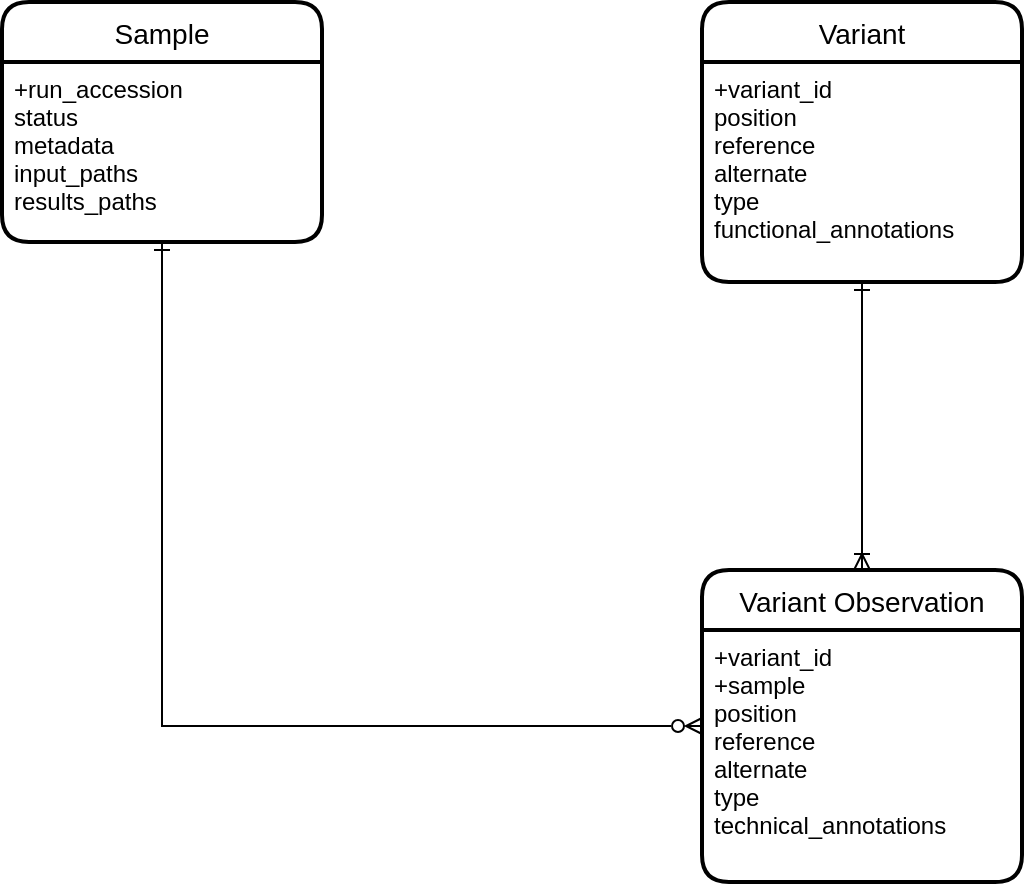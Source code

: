 <mxfile version="20.6.0" type="device"><diagram id="ankNNXFMJHDBPaJ6wmUz" name="Page-1"><mxGraphModel dx="2062" dy="1133" grid="1" gridSize="10" guides="1" tooltips="1" connect="1" arrows="1" fold="1" page="1" pageScale="1" pageWidth="1169" pageHeight="827" math="0" shadow="0"><root><mxCell id="0"/><mxCell id="1" parent="0"/><mxCell id="2XVoT6eejUugFcepBmuk-1" value="Sample" style="swimlane;childLayout=stackLayout;horizontal=1;startSize=30;horizontalStack=0;rounded=1;fontSize=14;fontStyle=0;strokeWidth=2;resizeParent=0;resizeLast=1;shadow=0;dashed=0;align=center;" vertex="1" parent="1"><mxGeometry x="180" y="130" width="160" height="120" as="geometry"/></mxCell><mxCell id="2XVoT6eejUugFcepBmuk-2" value="+run_accession&#10;status&#10;metadata&#10;input_paths&#10;results_paths" style="align=left;strokeColor=none;fillColor=none;spacingLeft=4;fontSize=12;verticalAlign=top;resizable=0;rotatable=0;part=1;" vertex="1" parent="2XVoT6eejUugFcepBmuk-1"><mxGeometry y="30" width="160" height="90" as="geometry"/></mxCell><mxCell id="2XVoT6eejUugFcepBmuk-4" value="Variant" style="swimlane;childLayout=stackLayout;horizontal=1;startSize=30;horizontalStack=0;rounded=1;fontSize=14;fontStyle=0;strokeWidth=2;resizeParent=0;resizeLast=1;shadow=0;dashed=0;align=center;" vertex="1" parent="1"><mxGeometry x="530" y="130" width="160" height="140" as="geometry"/></mxCell><mxCell id="2XVoT6eejUugFcepBmuk-5" value="+variant_id&#10;position&#10;reference&#10;alternate&#10;type&#10;functional_annotations" style="align=left;strokeColor=none;fillColor=none;spacingLeft=4;fontSize=12;verticalAlign=top;resizable=0;rotatable=0;part=1;" vertex="1" parent="2XVoT6eejUugFcepBmuk-4"><mxGeometry y="30" width="160" height="110" as="geometry"/></mxCell><mxCell id="2XVoT6eejUugFcepBmuk-9" style="edgeStyle=orthogonalEdgeStyle;rounded=0;orthogonalLoop=1;jettySize=auto;html=1;entryX=0.5;entryY=1;entryDx=0;entryDy=0;endArrow=ERone;endFill=0;startArrow=ERoneToMany;startFill=0;" edge="1" parent="1" source="2XVoT6eejUugFcepBmuk-7" target="2XVoT6eejUugFcepBmuk-5"><mxGeometry relative="1" as="geometry"/></mxCell><mxCell id="2XVoT6eejUugFcepBmuk-13" style="edgeStyle=orthogonalEdgeStyle;rounded=0;orthogonalLoop=1;jettySize=auto;html=1;entryX=0.5;entryY=1;entryDx=0;entryDy=0;endArrow=ERone;endFill=0;startArrow=ERzeroToMany;startFill=0;" edge="1" parent="1" source="2XVoT6eejUugFcepBmuk-7" target="2XVoT6eejUugFcepBmuk-2"><mxGeometry relative="1" as="geometry"/></mxCell><mxCell id="2XVoT6eejUugFcepBmuk-7" value="Variant Observation" style="swimlane;childLayout=stackLayout;horizontal=1;startSize=30;horizontalStack=0;rounded=1;fontSize=14;fontStyle=0;strokeWidth=2;resizeParent=0;resizeLast=1;shadow=0;dashed=0;align=center;" vertex="1" parent="1"><mxGeometry x="530" y="414" width="160" height="156" as="geometry"/></mxCell><mxCell id="2XVoT6eejUugFcepBmuk-8" value="+variant_id&#10;+sample&#10;position&#10;reference&#10;alternate&#10;type&#10;technical_annotations" style="align=left;strokeColor=none;fillColor=none;spacingLeft=4;fontSize=12;verticalAlign=top;resizable=0;rotatable=0;part=1;" vertex="1" parent="2XVoT6eejUugFcepBmuk-7"><mxGeometry y="30" width="160" height="126" as="geometry"/></mxCell></root></mxGraphModel></diagram></mxfile>